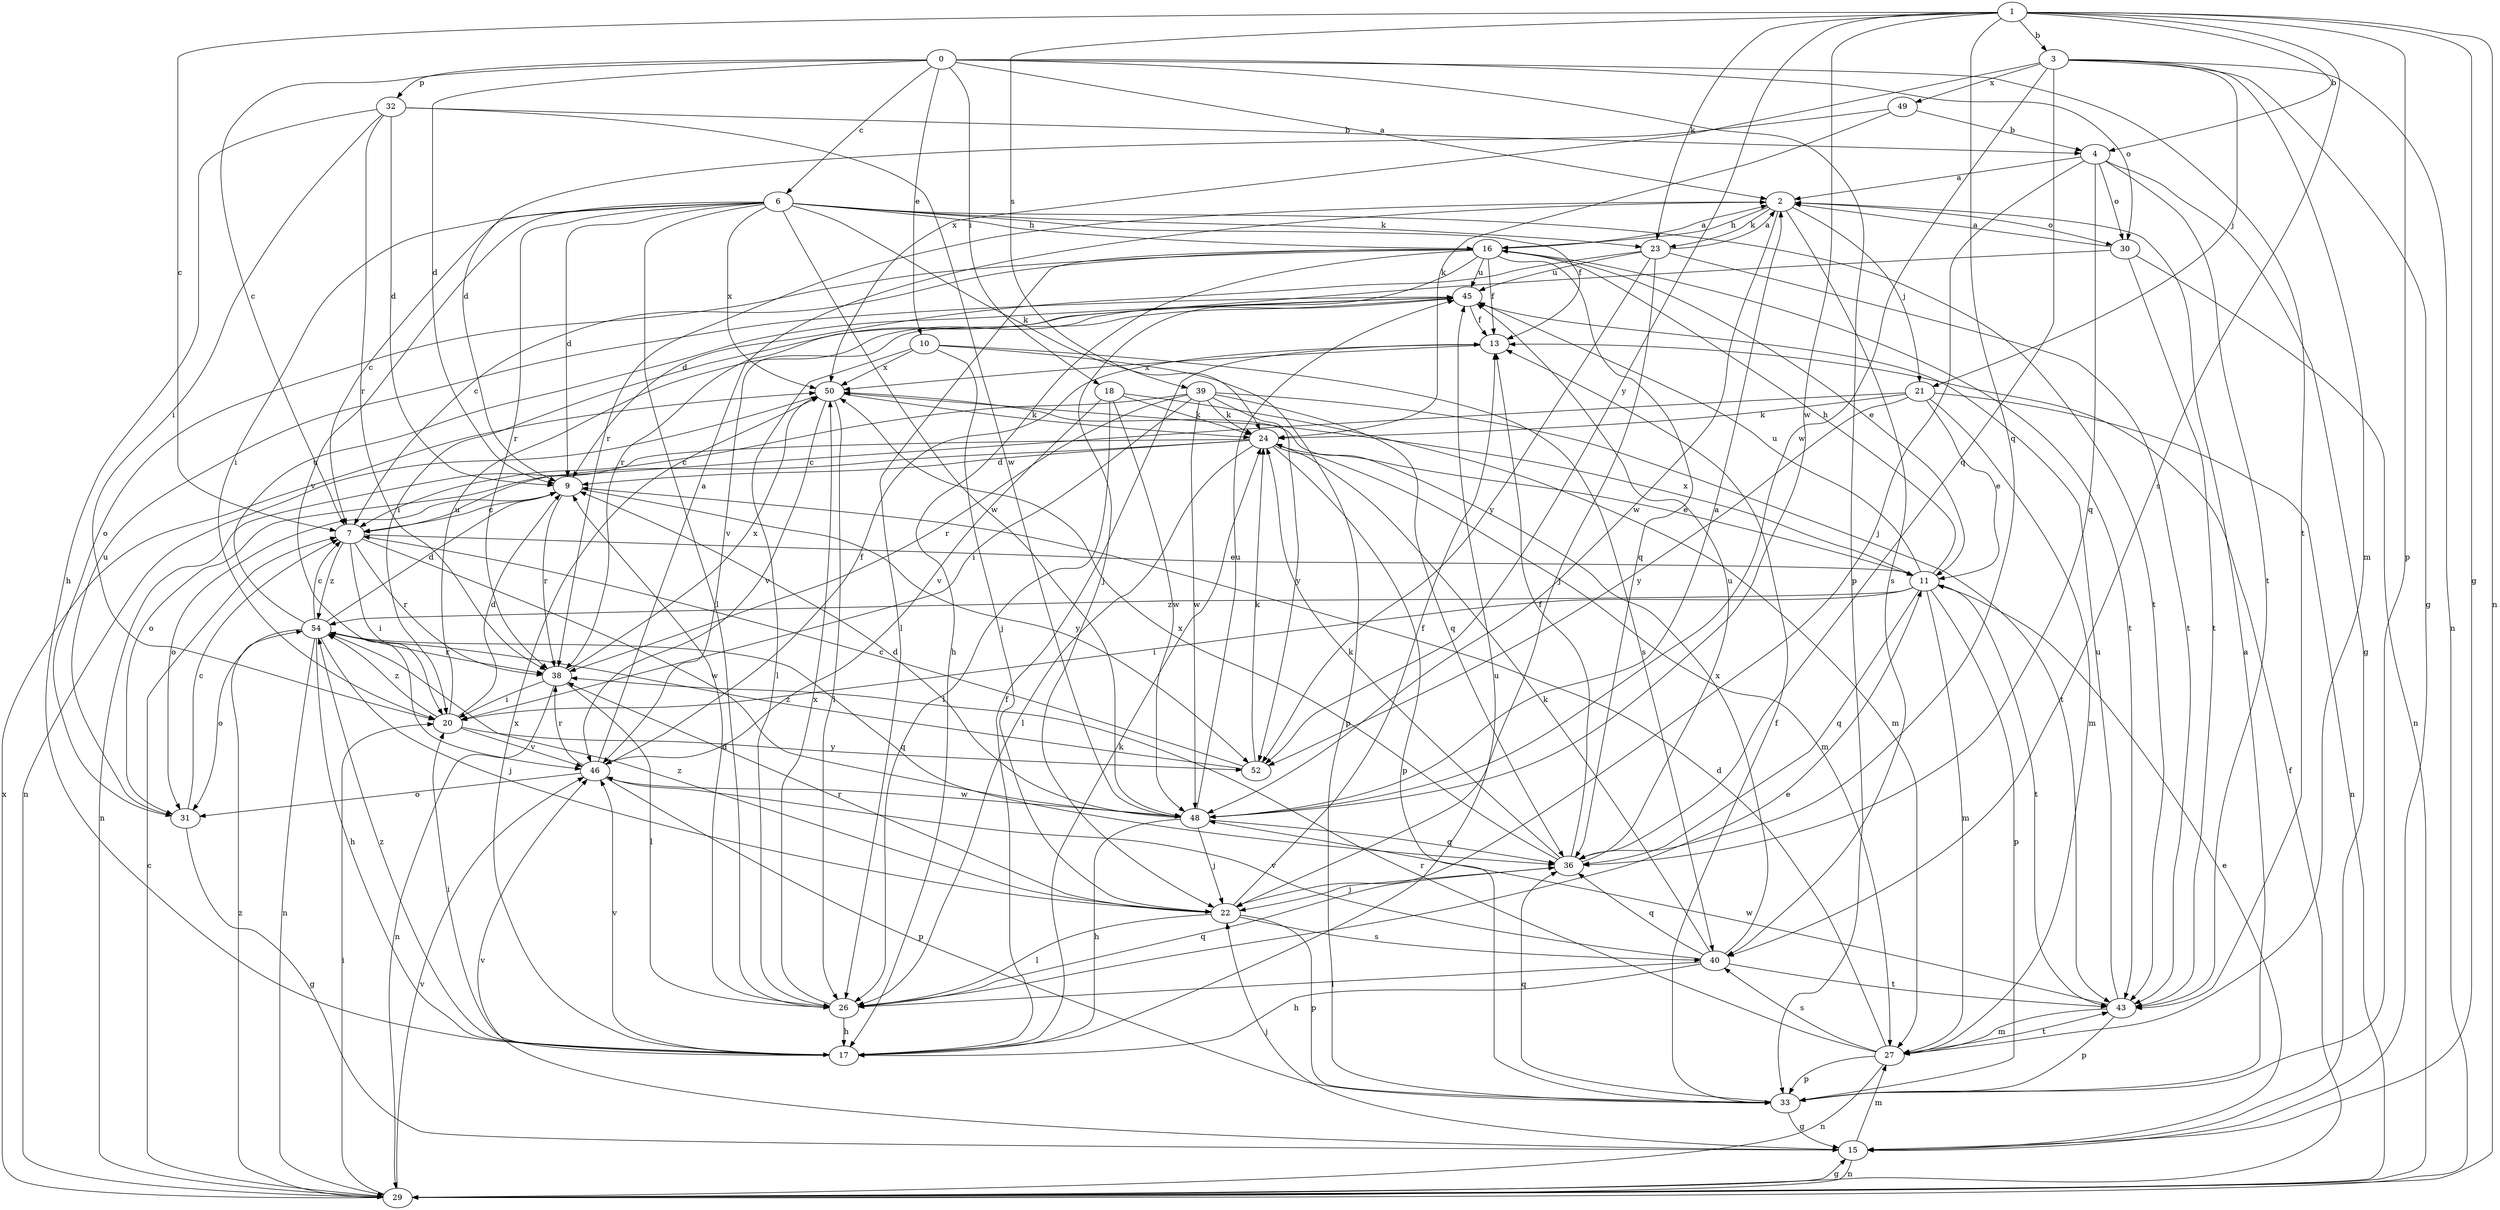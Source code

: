 strict digraph  {
0;
1;
2;
3;
4;
6;
7;
9;
10;
11;
13;
15;
16;
17;
18;
20;
21;
22;
23;
24;
26;
27;
29;
30;
31;
32;
33;
36;
38;
39;
40;
43;
45;
46;
48;
49;
50;
52;
54;
0 -> 2  [label=a];
0 -> 6  [label=c];
0 -> 7  [label=c];
0 -> 9  [label=d];
0 -> 10  [label=e];
0 -> 18  [label=i];
0 -> 30  [label=o];
0 -> 32  [label=p];
0 -> 33  [label=p];
0 -> 43  [label=t];
1 -> 3  [label=b];
1 -> 4  [label=b];
1 -> 7  [label=c];
1 -> 15  [label=g];
1 -> 23  [label=k];
1 -> 29  [label=n];
1 -> 33  [label=p];
1 -> 36  [label=q];
1 -> 39  [label=s];
1 -> 40  [label=s];
1 -> 48  [label=w];
1 -> 52  [label=y];
2 -> 16  [label=h];
2 -> 21  [label=j];
2 -> 23  [label=k];
2 -> 30  [label=o];
2 -> 38  [label=r];
2 -> 40  [label=s];
2 -> 48  [label=w];
3 -> 15  [label=g];
3 -> 21  [label=j];
3 -> 27  [label=m];
3 -> 29  [label=n];
3 -> 36  [label=q];
3 -> 48  [label=w];
3 -> 49  [label=x];
3 -> 50  [label=x];
4 -> 2  [label=a];
4 -> 15  [label=g];
4 -> 22  [label=j];
4 -> 30  [label=o];
4 -> 36  [label=q];
4 -> 43  [label=t];
6 -> 7  [label=c];
6 -> 9  [label=d];
6 -> 13  [label=f];
6 -> 16  [label=h];
6 -> 20  [label=i];
6 -> 23  [label=k];
6 -> 24  [label=k];
6 -> 26  [label=l];
6 -> 38  [label=r];
6 -> 43  [label=t];
6 -> 46  [label=v];
6 -> 48  [label=w];
6 -> 50  [label=x];
7 -> 11  [label=e];
7 -> 20  [label=i];
7 -> 38  [label=r];
7 -> 48  [label=w];
7 -> 54  [label=z];
9 -> 7  [label=c];
9 -> 31  [label=o];
9 -> 38  [label=r];
9 -> 52  [label=y];
10 -> 22  [label=j];
10 -> 26  [label=l];
10 -> 33  [label=p];
10 -> 40  [label=s];
10 -> 50  [label=x];
11 -> 16  [label=h];
11 -> 20  [label=i];
11 -> 27  [label=m];
11 -> 33  [label=p];
11 -> 36  [label=q];
11 -> 43  [label=t];
11 -> 45  [label=u];
11 -> 50  [label=x];
11 -> 54  [label=z];
13 -> 50  [label=x];
15 -> 11  [label=e];
15 -> 22  [label=j];
15 -> 27  [label=m];
15 -> 29  [label=n];
15 -> 46  [label=v];
16 -> 2  [label=a];
16 -> 7  [label=c];
16 -> 11  [label=e];
16 -> 13  [label=f];
16 -> 17  [label=h];
16 -> 22  [label=j];
16 -> 26  [label=l];
16 -> 31  [label=o];
16 -> 36  [label=q];
16 -> 43  [label=t];
16 -> 45  [label=u];
17 -> 13  [label=f];
17 -> 20  [label=i];
17 -> 24  [label=k];
17 -> 45  [label=u];
17 -> 46  [label=v];
17 -> 50  [label=x];
17 -> 54  [label=z];
18 -> 24  [label=k];
18 -> 26  [label=l];
18 -> 27  [label=m];
18 -> 46  [label=v];
18 -> 48  [label=w];
20 -> 9  [label=d];
20 -> 45  [label=u];
20 -> 46  [label=v];
20 -> 52  [label=y];
20 -> 54  [label=z];
21 -> 7  [label=c];
21 -> 11  [label=e];
21 -> 24  [label=k];
21 -> 27  [label=m];
21 -> 29  [label=n];
21 -> 52  [label=y];
22 -> 13  [label=f];
22 -> 26  [label=l];
22 -> 33  [label=p];
22 -> 38  [label=r];
22 -> 40  [label=s];
22 -> 54  [label=z];
23 -> 2  [label=a];
23 -> 9  [label=d];
23 -> 22  [label=j];
23 -> 43  [label=t];
23 -> 45  [label=u];
23 -> 52  [label=y];
24 -> 9  [label=d];
24 -> 11  [label=e];
24 -> 26  [label=l];
24 -> 27  [label=m];
24 -> 29  [label=n];
24 -> 31  [label=o];
24 -> 33  [label=p];
26 -> 9  [label=d];
26 -> 11  [label=e];
26 -> 17  [label=h];
26 -> 36  [label=q];
26 -> 50  [label=x];
27 -> 9  [label=d];
27 -> 29  [label=n];
27 -> 33  [label=p];
27 -> 38  [label=r];
27 -> 40  [label=s];
27 -> 43  [label=t];
29 -> 7  [label=c];
29 -> 13  [label=f];
29 -> 15  [label=g];
29 -> 20  [label=i];
29 -> 46  [label=v];
29 -> 50  [label=x];
29 -> 54  [label=z];
30 -> 2  [label=a];
30 -> 29  [label=n];
30 -> 38  [label=r];
30 -> 43  [label=t];
31 -> 7  [label=c];
31 -> 15  [label=g];
31 -> 45  [label=u];
32 -> 4  [label=b];
32 -> 9  [label=d];
32 -> 17  [label=h];
32 -> 20  [label=i];
32 -> 38  [label=r];
32 -> 48  [label=w];
33 -> 2  [label=a];
33 -> 13  [label=f];
33 -> 15  [label=g];
33 -> 36  [label=q];
36 -> 13  [label=f];
36 -> 22  [label=j];
36 -> 24  [label=k];
36 -> 45  [label=u];
36 -> 50  [label=x];
38 -> 20  [label=i];
38 -> 26  [label=l];
38 -> 29  [label=n];
38 -> 50  [label=x];
39 -> 7  [label=c];
39 -> 20  [label=i];
39 -> 24  [label=k];
39 -> 36  [label=q];
39 -> 38  [label=r];
39 -> 43  [label=t];
39 -> 48  [label=w];
39 -> 52  [label=y];
40 -> 17  [label=h];
40 -> 24  [label=k];
40 -> 26  [label=l];
40 -> 36  [label=q];
40 -> 43  [label=t];
40 -> 46  [label=v];
40 -> 50  [label=x];
43 -> 27  [label=m];
43 -> 33  [label=p];
43 -> 45  [label=u];
43 -> 48  [label=w];
45 -> 13  [label=f];
45 -> 20  [label=i];
45 -> 46  [label=v];
46 -> 2  [label=a];
46 -> 13  [label=f];
46 -> 31  [label=o];
46 -> 33  [label=p];
46 -> 38  [label=r];
46 -> 48  [label=w];
48 -> 2  [label=a];
48 -> 9  [label=d];
48 -> 17  [label=h];
48 -> 22  [label=j];
48 -> 36  [label=q];
48 -> 45  [label=u];
49 -> 4  [label=b];
49 -> 9  [label=d];
49 -> 24  [label=k];
50 -> 24  [label=k];
50 -> 26  [label=l];
50 -> 29  [label=n];
50 -> 46  [label=v];
52 -> 7  [label=c];
52 -> 24  [label=k];
52 -> 54  [label=z];
54 -> 7  [label=c];
54 -> 9  [label=d];
54 -> 17  [label=h];
54 -> 22  [label=j];
54 -> 29  [label=n];
54 -> 31  [label=o];
54 -> 36  [label=q];
54 -> 38  [label=r];
54 -> 45  [label=u];
}
